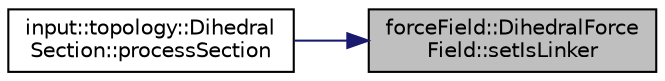 digraph "forceField::DihedralForceField::setIsLinker"
{
 // LATEX_PDF_SIZE
  edge [fontname="Helvetica",fontsize="10",labelfontname="Helvetica",labelfontsize="10"];
  node [fontname="Helvetica",fontsize="10",shape=record];
  rankdir="RL";
  Node1 [label="forceField::DihedralForce\lField::setIsLinker",height=0.2,width=0.4,color="black", fillcolor="grey75", style="filled", fontcolor="black",tooltip=" "];
  Node1 -> Node2 [dir="back",color="midnightblue",fontsize="10",style="solid",fontname="Helvetica"];
  Node2 [label="input::topology::Dihedral\lSection::processSection",height=0.2,width=0.4,color="black", fillcolor="white", style="filled",URL="$classinput_1_1topology_1_1DihedralSection.html#a40c129461b59f1fc2ac335ad65f28808",tooltip="processes the dihedral section of the topology file"];
}
